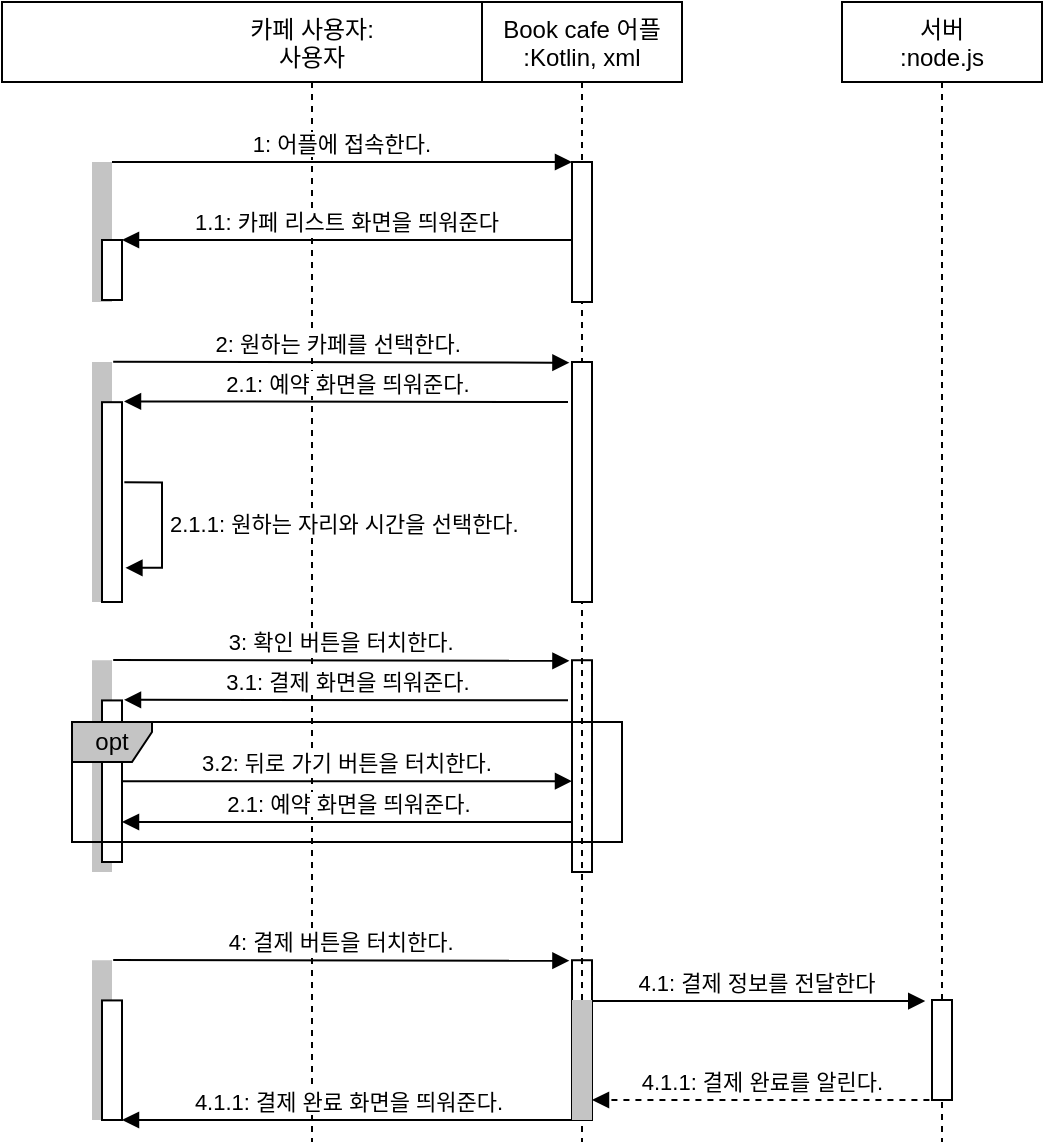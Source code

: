 <mxfile version="15.5.2" type="github">
  <diagram id="kgpKYQtTHZ0yAKxKKP6v" name="Page-1">
    <mxGraphModel dx="352" dy="394" grid="1" gridSize="10" guides="1" tooltips="1" connect="1" arrows="1" fold="1" page="1" pageScale="1" pageWidth="850" pageHeight="1100" math="0" shadow="0">
      <root>
        <mxCell id="0" />
        <mxCell id="1" parent="0" />
        <mxCell id="3nuBFxr9cyL0pnOWT2aG-1" value="카페 사용자:&#xa;사용자" style="shape=umlLifeline;perimeter=lifelinePerimeter;container=1;collapsible=0;recursiveResize=0;rounded=0;shadow=0;strokeWidth=1;" parent="1" vertex="1">
          <mxGeometry x="60" y="80" width="310" height="570" as="geometry" />
        </mxCell>
        <mxCell id="3nuBFxr9cyL0pnOWT2aG-2" value="" style="points=[];perimeter=orthogonalPerimeter;rounded=0;shadow=0;strokeWidth=1;fillColor=#C4C4C4;strokeColor=none;" parent="3nuBFxr9cyL0pnOWT2aG-1" vertex="1">
          <mxGeometry x="45" y="80" width="10" height="70" as="geometry" />
        </mxCell>
        <mxCell id="3nuBFxr9cyL0pnOWT2aG-4" value="" style="points=[];perimeter=orthogonalPerimeter;rounded=0;shadow=0;strokeWidth=1;" parent="3nuBFxr9cyL0pnOWT2aG-1" vertex="1">
          <mxGeometry x="50" y="119" width="10" height="30" as="geometry" />
        </mxCell>
        <mxCell id="-JdzQt7FoMezPjQcP7g4-23" value="" style="points=[];perimeter=orthogonalPerimeter;rounded=0;shadow=0;strokeWidth=1;fillColor=#C4C4C4;strokeColor=none;" vertex="1" parent="3nuBFxr9cyL0pnOWT2aG-1">
          <mxGeometry x="45" y="180" width="10" height="120" as="geometry" />
        </mxCell>
        <mxCell id="-JdzQt7FoMezPjQcP7g4-10" value="" style="points=[];perimeter=orthogonalPerimeter;rounded=0;shadow=0;strokeWidth=1;" vertex="1" parent="3nuBFxr9cyL0pnOWT2aG-1">
          <mxGeometry x="50" y="200.09" width="10" height="99.91" as="geometry" />
        </mxCell>
        <mxCell id="-JdzQt7FoMezPjQcP7g4-29" value="&lt;span style=&quot;text-align: center&quot;&gt;2.1.1: 원하는 자리와 시간을 선택한다.&amp;nbsp;&lt;/span&gt;" style="edgeStyle=orthogonalEdgeStyle;html=1;align=left;spacingLeft=2;endArrow=block;rounded=0;exitX=1.117;exitY=0.401;exitDx=0;exitDy=0;exitPerimeter=0;entryX=1.172;entryY=0.829;entryDx=0;entryDy=0;entryPerimeter=0;" edge="1" target="-JdzQt7FoMezPjQcP7g4-10" parent="3nuBFxr9cyL0pnOWT2aG-1" source="-JdzQt7FoMezPjQcP7g4-10">
          <mxGeometry relative="1" as="geometry">
            <mxPoint x="50" y="240" as="sourcePoint" />
            <Array as="points">
              <mxPoint x="80" y="240" />
              <mxPoint x="80" y="283" />
            </Array>
            <mxPoint x="61" y="304" as="targetPoint" />
          </mxGeometry>
        </mxCell>
        <mxCell id="-JdzQt7FoMezPjQcP7g4-30" value="" style="points=[];perimeter=orthogonalPerimeter;rounded=0;shadow=0;strokeWidth=1;fillColor=#C4C4C4;strokeColor=none;" vertex="1" parent="3nuBFxr9cyL0pnOWT2aG-1">
          <mxGeometry x="45" y="329.12" width="10" height="105.88" as="geometry" />
        </mxCell>
        <mxCell id="-JdzQt7FoMezPjQcP7g4-31" value="" style="points=[];perimeter=orthogonalPerimeter;rounded=0;shadow=0;strokeWidth=1;" vertex="1" parent="3nuBFxr9cyL0pnOWT2aG-1">
          <mxGeometry x="50" y="349.21" width="10" height="80.79" as="geometry" />
        </mxCell>
        <mxCell id="-JdzQt7FoMezPjQcP7g4-33" value="" style="points=[];perimeter=orthogonalPerimeter;rounded=0;shadow=0;strokeWidth=1;" vertex="1" parent="3nuBFxr9cyL0pnOWT2aG-1">
          <mxGeometry x="285" y="329.12" width="10" height="105.88" as="geometry" />
        </mxCell>
        <mxCell id="-JdzQt7FoMezPjQcP7g4-34" value="3.1: 결제 화면을 띄워준다." style="verticalAlign=bottom;endArrow=block;entryX=1.1;entryY=-0.004;shadow=0;strokeWidth=1;entryDx=0;entryDy=0;entryPerimeter=0;" edge="1" parent="3nuBFxr9cyL0pnOWT2aG-1" target="-JdzQt7FoMezPjQcP7g4-31">
          <mxGeometry x="-0.009" relative="1" as="geometry">
            <mxPoint x="283" y="349.12" as="sourcePoint" />
            <mxPoint x="55" y="349.21" as="targetPoint" />
            <mxPoint as="offset" />
          </mxGeometry>
        </mxCell>
        <mxCell id="-JdzQt7FoMezPjQcP7g4-35" value="3: 확인 버튼을 터치한다." style="verticalAlign=bottom;endArrow=block;shadow=0;strokeWidth=1;exitX=1.061;exitY=-0.001;exitDx=0;exitDy=0;exitPerimeter=0;entryX=-0.128;entryY=0.003;entryDx=0;entryDy=0;entryPerimeter=0;" edge="1" parent="3nuBFxr9cyL0pnOWT2aG-1" source="-JdzQt7FoMezPjQcP7g4-30" target="-JdzQt7FoMezPjQcP7g4-33">
          <mxGeometry relative="1" as="geometry">
            <mxPoint x="115" y="338.21" as="sourcePoint" />
            <mxPoint x="290" y="339.21" as="targetPoint" />
          </mxGeometry>
        </mxCell>
        <mxCell id="-JdzQt7FoMezPjQcP7g4-36" value="" style="points=[];perimeter=orthogonalPerimeter;rounded=0;shadow=0;strokeWidth=1;fillColor=#C4C4C4;strokeColor=none;" vertex="1" parent="3nuBFxr9cyL0pnOWT2aG-1">
          <mxGeometry x="45" y="479.12" width="10" height="79.88" as="geometry" />
        </mxCell>
        <mxCell id="-JdzQt7FoMezPjQcP7g4-37" value="" style="points=[];perimeter=orthogonalPerimeter;rounded=0;shadow=0;strokeWidth=1;" vertex="1" parent="3nuBFxr9cyL0pnOWT2aG-1">
          <mxGeometry x="50" y="499.21" width="10" height="59.79" as="geometry" />
        </mxCell>
        <mxCell id="-JdzQt7FoMezPjQcP7g4-39" value="" style="points=[];perimeter=orthogonalPerimeter;rounded=0;shadow=0;strokeWidth=1;" vertex="1" parent="3nuBFxr9cyL0pnOWT2aG-1">
          <mxGeometry x="285" y="479.12" width="10" height="79.88" as="geometry" />
        </mxCell>
        <mxCell id="-JdzQt7FoMezPjQcP7g4-41" value="4: 결제 버튼을 터치한다." style="verticalAlign=bottom;endArrow=block;shadow=0;strokeWidth=1;exitX=1.061;exitY=-0.001;exitDx=0;exitDy=0;exitPerimeter=0;entryX=-0.128;entryY=0.003;entryDx=0;entryDy=0;entryPerimeter=0;" edge="1" parent="3nuBFxr9cyL0pnOWT2aG-1" source="-JdzQt7FoMezPjQcP7g4-36" target="-JdzQt7FoMezPjQcP7g4-39">
          <mxGeometry relative="1" as="geometry">
            <mxPoint x="115" y="488.21" as="sourcePoint" />
            <mxPoint x="290" y="489.21" as="targetPoint" />
          </mxGeometry>
        </mxCell>
        <mxCell id="-JdzQt7FoMezPjQcP7g4-44" value="4.1.1: 결제 완료 화면을 띄워준다." style="verticalAlign=bottom;endArrow=block;shadow=0;strokeWidth=1;" edge="1" parent="3nuBFxr9cyL0pnOWT2aG-1" source="-JdzQt7FoMezPjQcP7g4-39" target="-JdzQt7FoMezPjQcP7g4-37">
          <mxGeometry x="-0.009" relative="1" as="geometry">
            <mxPoint x="285.0" y="559.0" as="sourcePoint" />
            <mxPoint x="63" y="559.011" as="targetPoint" />
            <mxPoint as="offset" />
            <Array as="points">
              <mxPoint x="180" y="559" />
            </Array>
          </mxGeometry>
        </mxCell>
        <mxCell id="-JdzQt7FoMezPjQcP7g4-46" value="opt" style="shape=umlFrame;whiteSpace=wrap;html=1;fillColor=#C4C4C4;width=40;height=20;" vertex="1" parent="3nuBFxr9cyL0pnOWT2aG-1">
          <mxGeometry x="35" y="360" width="275" height="60" as="geometry" />
        </mxCell>
        <mxCell id="-JdzQt7FoMezPjQcP7g4-47" value="3.2: 뒤로 가기 버튼을 터치한다." style="verticalAlign=bottom;endArrow=block;shadow=0;strokeWidth=1;" edge="1" parent="3nuBFxr9cyL0pnOWT2aG-1" source="-JdzQt7FoMezPjQcP7g4-31" target="-JdzQt7FoMezPjQcP7g4-33">
          <mxGeometry relative="1" as="geometry">
            <mxPoint x="65.61" y="339.014" as="sourcePoint" />
            <mxPoint x="293.72" y="339.438" as="targetPoint" />
          </mxGeometry>
        </mxCell>
        <mxCell id="-JdzQt7FoMezPjQcP7g4-48" value="2.1: 예약 화면을 띄워준다." style="verticalAlign=bottom;endArrow=block;shadow=0;strokeWidth=1;" edge="1" parent="3nuBFxr9cyL0pnOWT2aG-1" source="-JdzQt7FoMezPjQcP7g4-33" target="-JdzQt7FoMezPjQcP7g4-31">
          <mxGeometry x="-0.009" relative="1" as="geometry">
            <mxPoint x="293" y="359.12" as="sourcePoint" />
            <mxPoint x="71.0" y="358.887" as="targetPoint" />
            <mxPoint as="offset" />
            <Array as="points">
              <mxPoint x="260" y="410" />
              <mxPoint x="190" y="410" />
            </Array>
          </mxGeometry>
        </mxCell>
        <mxCell id="3nuBFxr9cyL0pnOWT2aG-5" value="Book cafe 어플&#xa;:Kotlin, xml" style="shape=umlLifeline;perimeter=lifelinePerimeter;container=1;collapsible=0;recursiveResize=0;rounded=0;shadow=0;strokeWidth=1;" parent="1" vertex="1">
          <mxGeometry x="300" y="80" width="100" height="570" as="geometry" />
        </mxCell>
        <mxCell id="3nuBFxr9cyL0pnOWT2aG-6" value="" style="points=[];perimeter=orthogonalPerimeter;rounded=0;shadow=0;strokeWidth=1;" parent="3nuBFxr9cyL0pnOWT2aG-5" vertex="1">
          <mxGeometry x="45" y="80" width="10" height="70" as="geometry" />
        </mxCell>
        <mxCell id="-JdzQt7FoMezPjQcP7g4-8" value="" style="points=[];perimeter=orthogonalPerimeter;rounded=0;shadow=0;strokeWidth=1;" vertex="1" parent="3nuBFxr9cyL0pnOWT2aG-5">
          <mxGeometry x="45" y="180" width="10" height="120" as="geometry" />
        </mxCell>
        <mxCell id="-JdzQt7FoMezPjQcP7g4-45" value="" style="points=[];perimeter=orthogonalPerimeter;rounded=0;shadow=0;strokeWidth=1;fillColor=#C4C4C4;strokeColor=none;" vertex="1" parent="3nuBFxr9cyL0pnOWT2aG-5">
          <mxGeometry x="45" y="499" width="10" height="60" as="geometry" />
        </mxCell>
        <mxCell id="3nuBFxr9cyL0pnOWT2aG-8" value="1: 어플에 접속한다." style="verticalAlign=bottom;endArrow=block;entryX=0;entryY=0;shadow=0;strokeWidth=1;" parent="1" source="3nuBFxr9cyL0pnOWT2aG-2" target="3nuBFxr9cyL0pnOWT2aG-6" edge="1">
          <mxGeometry relative="1" as="geometry">
            <mxPoint x="275" y="160" as="sourcePoint" />
          </mxGeometry>
        </mxCell>
        <mxCell id="3nuBFxr9cyL0pnOWT2aG-9" value="1.1: 카페 리스트 화면을 띄워준다" style="verticalAlign=bottom;endArrow=block;entryX=1;entryY=0;shadow=0;strokeWidth=1;" parent="1" source="3nuBFxr9cyL0pnOWT2aG-6" target="3nuBFxr9cyL0pnOWT2aG-4" edge="1">
          <mxGeometry relative="1" as="geometry">
            <mxPoint x="240" y="200" as="sourcePoint" />
          </mxGeometry>
        </mxCell>
        <mxCell id="-JdzQt7FoMezPjQcP7g4-1" value="서버&#xa;:node.js" style="shape=umlLifeline;perimeter=lifelinePerimeter;container=1;collapsible=0;recursiveResize=0;rounded=0;shadow=0;strokeWidth=1;" vertex="1" parent="1">
          <mxGeometry x="480" y="80" width="100" height="570" as="geometry" />
        </mxCell>
        <mxCell id="-JdzQt7FoMezPjQcP7g4-2" value="" style="points=[];perimeter=orthogonalPerimeter;rounded=0;shadow=0;strokeWidth=1;" vertex="1" parent="-JdzQt7FoMezPjQcP7g4-1">
          <mxGeometry x="45" y="499" width="10" height="50" as="geometry" />
        </mxCell>
        <mxCell id="-JdzQt7FoMezPjQcP7g4-25" value="2.1: 예약 화면을 띄워준다." style="verticalAlign=bottom;endArrow=block;entryX=1.1;entryY=-0.004;shadow=0;strokeWidth=1;entryDx=0;entryDy=0;entryPerimeter=0;" edge="1" parent="1" target="-JdzQt7FoMezPjQcP7g4-10">
          <mxGeometry x="-0.009" relative="1" as="geometry">
            <mxPoint x="343" y="280" as="sourcePoint" />
            <mxPoint x="115" y="280.09" as="targetPoint" />
            <mxPoint as="offset" />
          </mxGeometry>
        </mxCell>
        <mxCell id="-JdzQt7FoMezPjQcP7g4-24" value="2: 원하는 카페를 선택한다. " style="verticalAlign=bottom;endArrow=block;shadow=0;strokeWidth=1;exitX=1.061;exitY=-0.001;exitDx=0;exitDy=0;exitPerimeter=0;entryX=-0.128;entryY=0.003;entryDx=0;entryDy=0;entryPerimeter=0;" edge="1" parent="1" source="-JdzQt7FoMezPjQcP7g4-23" target="-JdzQt7FoMezPjQcP7g4-8">
          <mxGeometry relative="1" as="geometry">
            <mxPoint x="175" y="269.09" as="sourcePoint" />
            <mxPoint x="350" y="270.09" as="targetPoint" />
          </mxGeometry>
        </mxCell>
        <mxCell id="-JdzQt7FoMezPjQcP7g4-42" value="4.1: 결제 정보를 전달한다" style="verticalAlign=bottom;endArrow=block;entryX=-0.338;entryY=0.011;shadow=0;strokeWidth=1;entryDx=0;entryDy=0;entryPerimeter=0;" edge="1" parent="1" source="-JdzQt7FoMezPjQcP7g4-39" target="-JdzQt7FoMezPjQcP7g4-2">
          <mxGeometry x="-0.009" relative="1" as="geometry">
            <mxPoint x="382" y="579.12" as="sourcePoint" />
            <mxPoint x="160" y="578.81" as="targetPoint" />
            <mxPoint as="offset" />
          </mxGeometry>
        </mxCell>
        <mxCell id="-JdzQt7FoMezPjQcP7g4-43" value="4.1.1: 결제 완료를 알린다." style="verticalAlign=bottom;endArrow=block;shadow=0;strokeWidth=1;exitX=-0.129;exitY=1;exitDx=0;exitDy=0;exitPerimeter=0;dashed=1;" edge="1" parent="1" source="-JdzQt7FoMezPjQcP7g4-2" target="-JdzQt7FoMezPjQcP7g4-39">
          <mxGeometry x="-0.009" relative="1" as="geometry">
            <mxPoint x="366.79" y="589.28" as="sourcePoint" />
            <mxPoint x="531.62" y="589.55" as="targetPoint" />
            <mxPoint as="offset" />
          </mxGeometry>
        </mxCell>
      </root>
    </mxGraphModel>
  </diagram>
</mxfile>
